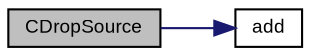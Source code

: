 digraph "CDropSource"
{
  bgcolor="transparent";
  edge [fontname="Arial",fontsize="9",labelfontname="Arial",labelfontsize="9"];
  node [fontname="Arial",fontsize="9",shape=record];
  rankdir="LR";
  Node1 [label="CDropSource",height=0.2,width=0.4,color="black", fillcolor="grey75", style="filled" fontcolor="black"];
  Node1 -> Node2 [color="midnightblue",fontsize="9",style="solid",fontname="Arial"];
  Node2 [label="add",height=0.2,width=0.4,color="black",URL="$class_v_s_t_g_u_i_1_1_c_drop_source.html#a0dab3fbee4d0ad44fb01856a5e912af4"];
}
